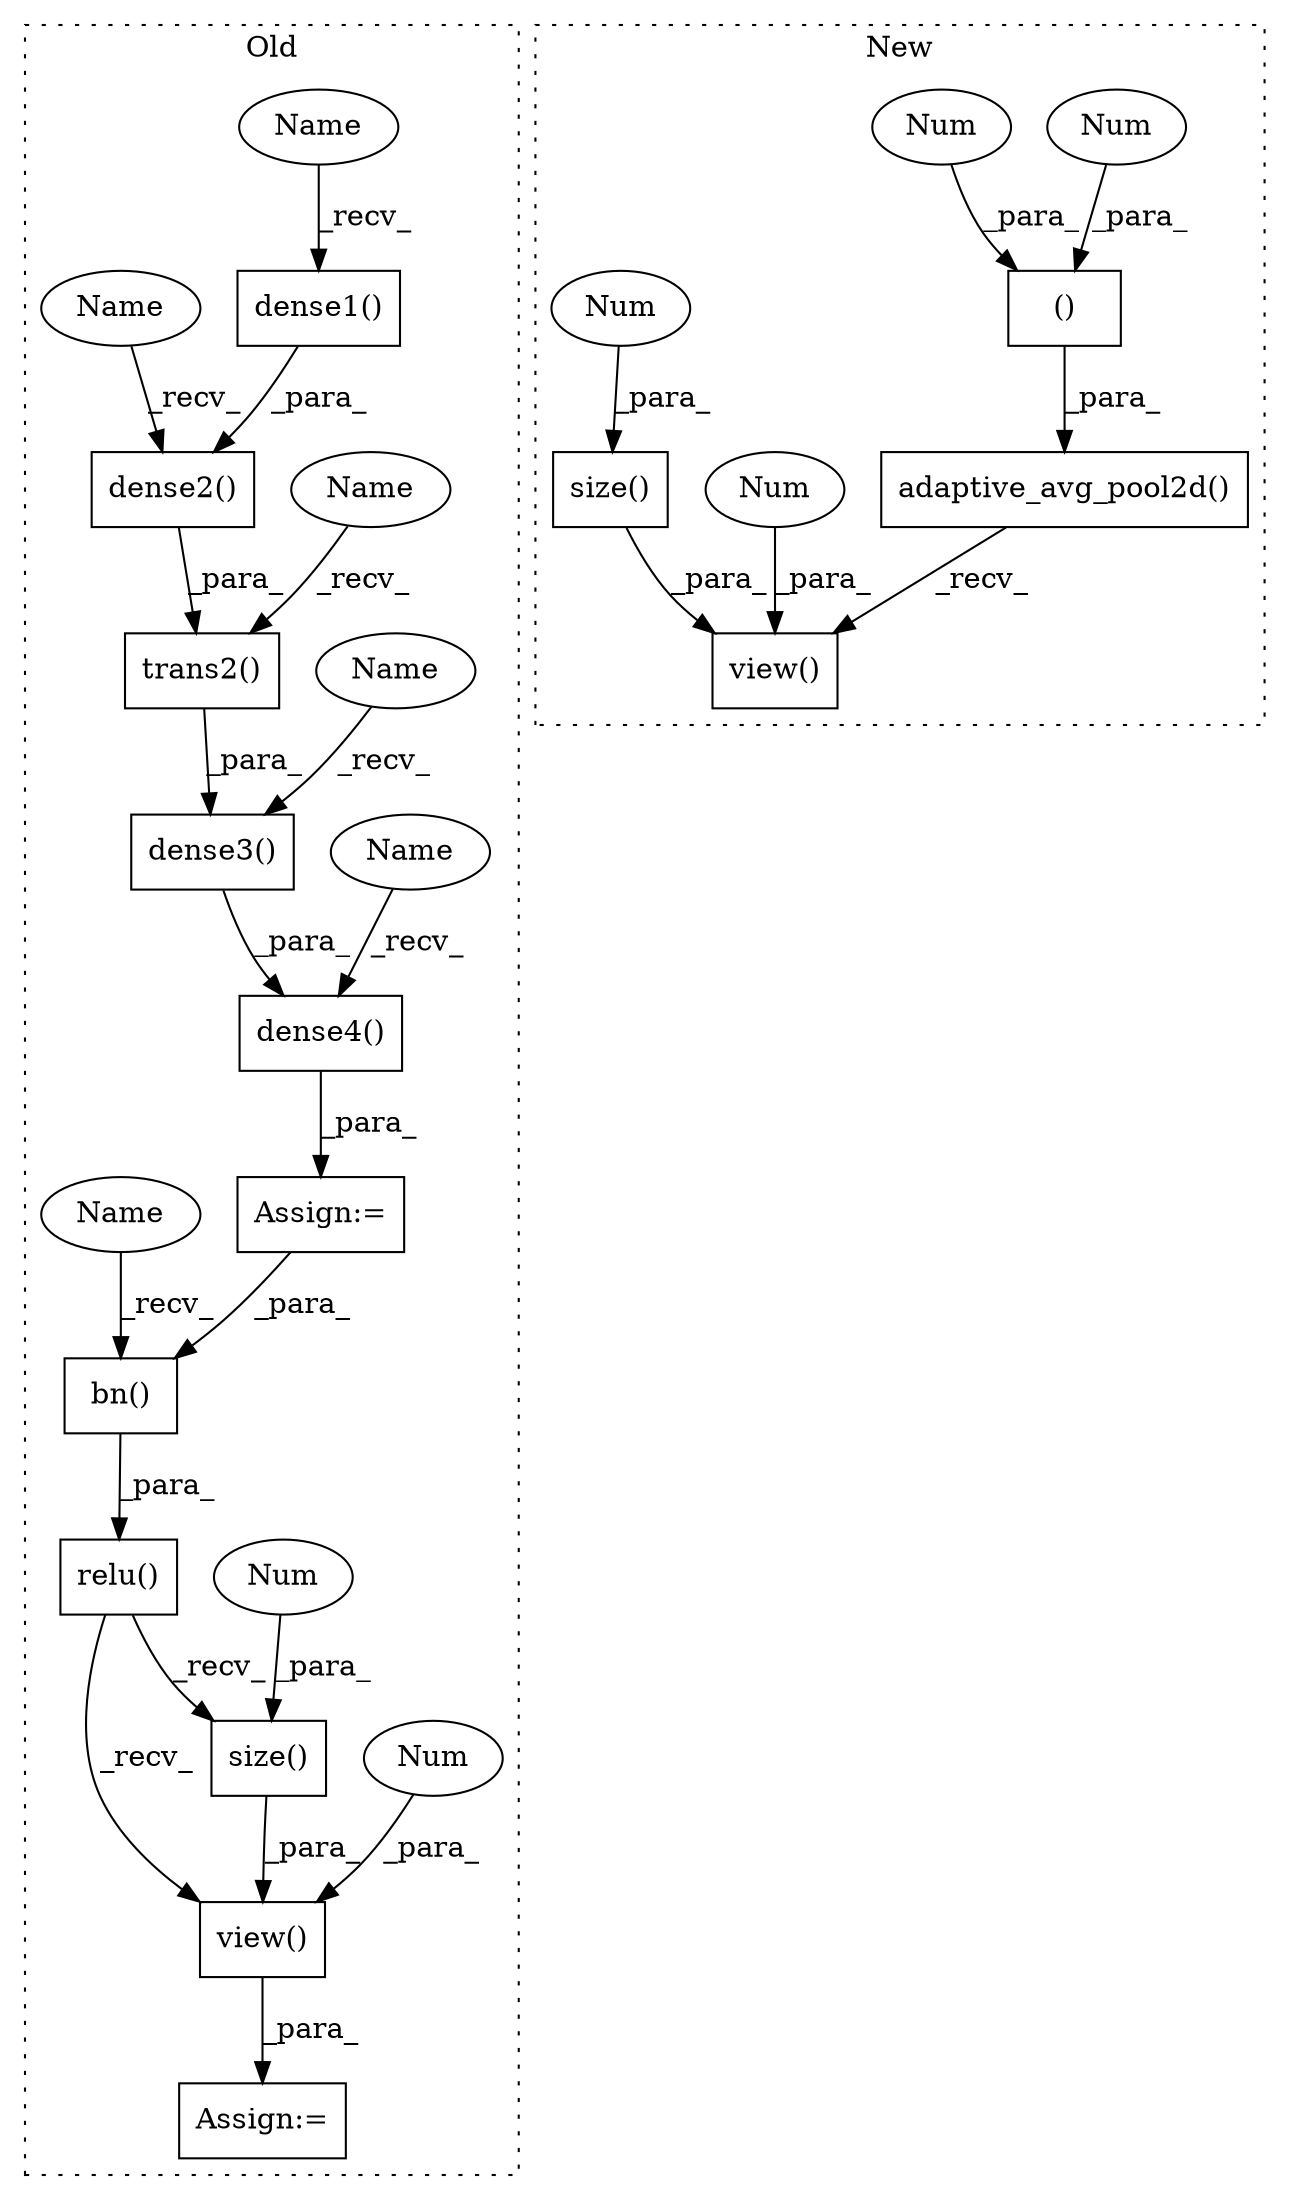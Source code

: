 digraph G {
subgraph cluster0 {
1 [label="dense2()" a="75" s="2829,2844" l="12,1" shape="box"];
6 [label="trans2()" a="75" s="2817,2845" l="12,1" shape="box"];
7 [label="bn()" a="75" s="2956,2967" l="8,1" shape="box"];
8 [label="dense1()" a="75" s="2785,2800" l="12,1" shape="box"];
11 [label="view()" a="75" s="2986,3010" l="9,1" shape="box"];
12 [label="Num" a="76" s="3008" l="2" shape="ellipse"];
13 [label="Assign:=" a="68" s="2983" l="3" shape="box"];
16 [label="size()" a="75" s="2995,3005" l="9,1" shape="box"];
17 [label="Num" a="76" s="3004" l="1" shape="ellipse"];
18 [label="dense4()" a="75" s="2905,2920" l="12,1" shape="box"];
19 [label="dense3()" a="75" s="2873,2888" l="12,1" shape="box"];
20 [label="relu()" a="75" s="2949,2968" l="7,1" shape="box"];
21 [label="Assign:=" a="68" s="2902" l="3" shape="box"];
22 [label="Name" a="87" s="2873" l="4" shape="ellipse"];
23 [label="Name" a="87" s="2905" l="4" shape="ellipse"];
24 [label="Name" a="87" s="2785" l="4" shape="ellipse"];
25 [label="Name" a="87" s="2817" l="4" shape="ellipse"];
26 [label="Name" a="87" s="2829" l="4" shape="ellipse"];
27 [label="Name" a="87" s="2956" l="4" shape="ellipse"];
label = "Old";
style="dotted";
}
subgraph cluster1 {
2 [label="()" a="54" s="5148" l="3" shape="box"];
3 [label="Num" a="76" s="5147" l="1" shape="ellipse"];
4 [label="Num" a="76" s="5150" l="1" shape="ellipse"];
5 [label="adaptive_avg_pool2d()" a="75" s="5119,5152" l="22,1" shape="box"];
9 [label="view()" a="75" s="5119,5179" l="40,1" shape="box"];
10 [label="Num" a="76" s="5177" l="2" shape="ellipse"];
14 [label="size()" a="75" s="5159,5174" l="14,1" shape="box"];
15 [label="Num" a="76" s="5173" l="1" shape="ellipse"];
label = "New";
style="dotted";
}
1 -> 6 [label="_para_"];
2 -> 5 [label="_para_"];
3 -> 2 [label="_para_"];
4 -> 2 [label="_para_"];
5 -> 9 [label="_recv_"];
6 -> 19 [label="_para_"];
7 -> 20 [label="_para_"];
8 -> 1 [label="_para_"];
10 -> 9 [label="_para_"];
11 -> 13 [label="_para_"];
12 -> 11 [label="_para_"];
14 -> 9 [label="_para_"];
15 -> 14 [label="_para_"];
16 -> 11 [label="_para_"];
17 -> 16 [label="_para_"];
18 -> 21 [label="_para_"];
19 -> 18 [label="_para_"];
20 -> 11 [label="_recv_"];
20 -> 16 [label="_recv_"];
21 -> 7 [label="_para_"];
22 -> 19 [label="_recv_"];
23 -> 18 [label="_recv_"];
24 -> 8 [label="_recv_"];
25 -> 6 [label="_recv_"];
26 -> 1 [label="_recv_"];
27 -> 7 [label="_recv_"];
}